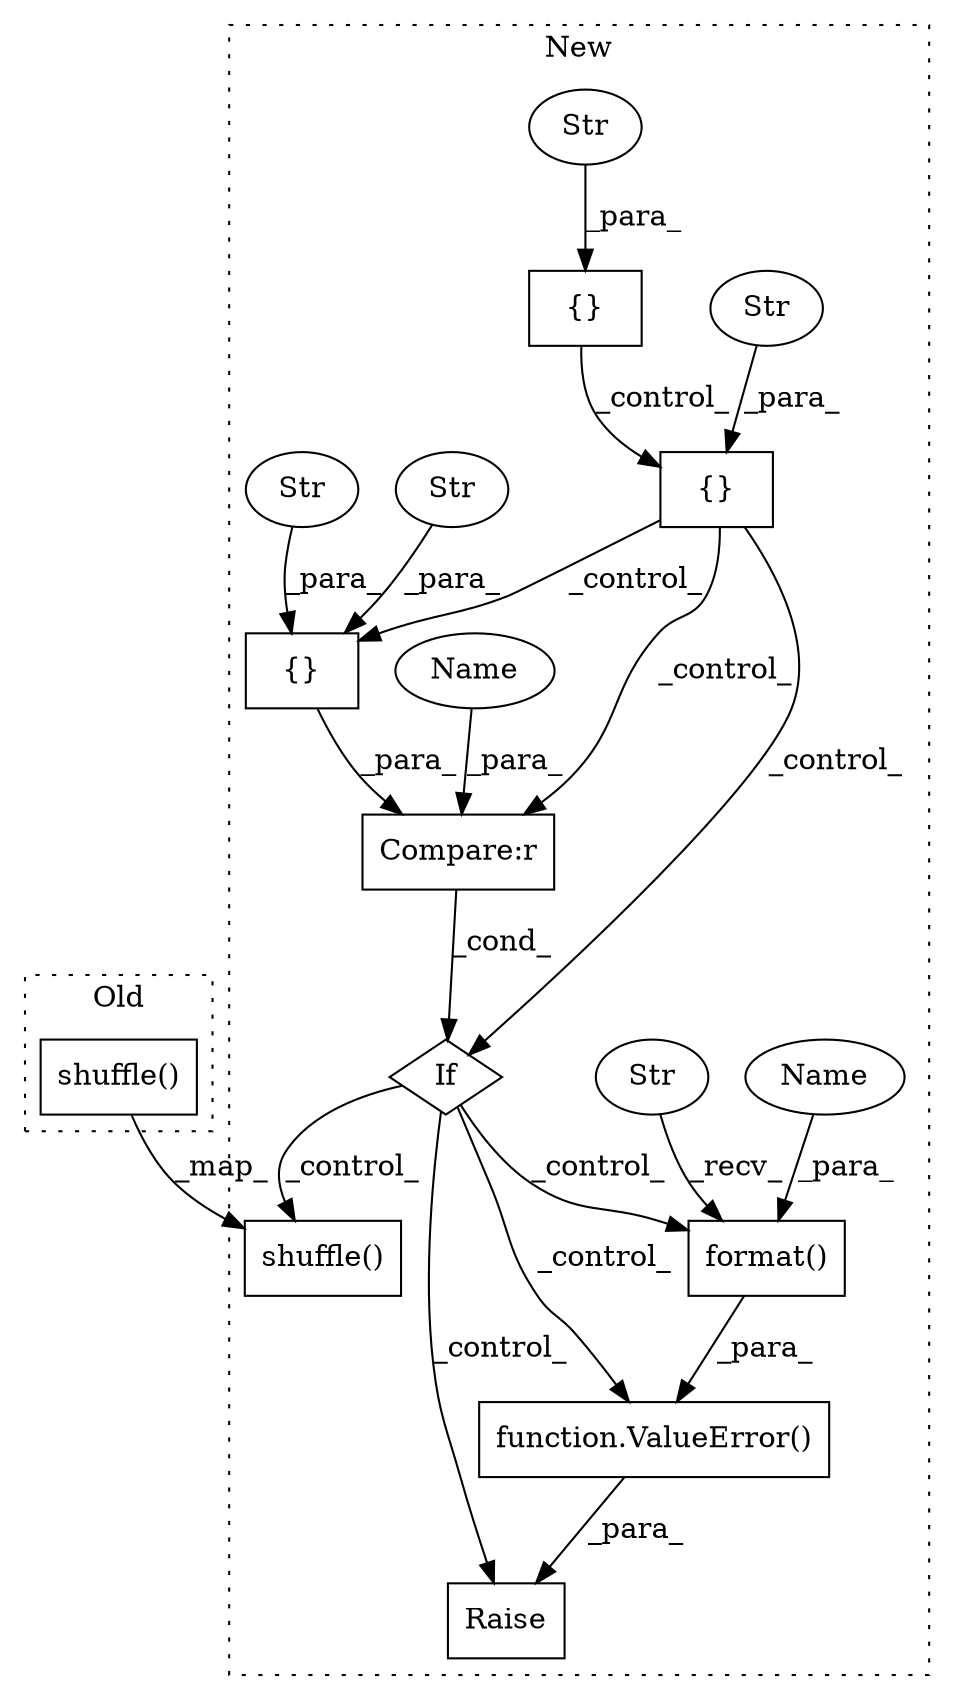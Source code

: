 digraph G {
subgraph cluster0 {
1 [label="shuffle()" a="75" s="3902,3931" l="15,1" shape="box"];
label = "Old";
style="dotted";
}
subgraph cluster1 {
2 [label="shuffle()" a="75" s="4117,4146" l="15,1" shape="box"];
3 [label="If" a="96" s="4073" l="0" shape="diamond"];
4 [label="Compare:r" a="40" s="4073" l="30" shape="box"];
5 [label="{}" a="59" s="4082,4102" l="1,0" shape="box"];
6 [label="format()" a="75" s="4225,4256" l="26,1" shape="box"];
7 [label="{}" a="59" s="3956,3976" l="1,0" shape="box"];
8 [label="Str" a="66" s="4225" l="18" shape="ellipse"];
9 [label="Str" a="66" s="4083" l="5" shape="ellipse"];
10 [label="{}" a="59" s="3834,3852" l="1,0" shape="box"];
11 [label="Str" a="66" s="3966" l="10" shape="ellipse"];
12 [label="Str" a="66" s="3843" l="9" shape="ellipse"];
13 [label="Str" a="66" s="4090" l="12" shape="ellipse"];
14 [label="Raise" a="91" s="4208" l="6" shape="box"];
15 [label="function.ValueError()" a="75" s="4214,4257" l="11,1" shape="box"];
16 [label="Name" a="87" s="4073" l="5" shape="ellipse"];
17 [label="Name" a="87" s="4251" l="5" shape="ellipse"];
label = "New";
style="dotted";
}
1 -> 2 [label="_map_"];
3 -> 15 [label="_control_"];
3 -> 2 [label="_control_"];
3 -> 14 [label="_control_"];
3 -> 6 [label="_control_"];
4 -> 3 [label="_cond_"];
5 -> 4 [label="_para_"];
6 -> 15 [label="_para_"];
7 -> 4 [label="_control_"];
7 -> 3 [label="_control_"];
7 -> 5 [label="_control_"];
8 -> 6 [label="_recv_"];
9 -> 5 [label="_para_"];
10 -> 7 [label="_control_"];
11 -> 7 [label="_para_"];
12 -> 10 [label="_para_"];
13 -> 5 [label="_para_"];
15 -> 14 [label="_para_"];
16 -> 4 [label="_para_"];
17 -> 6 [label="_para_"];
}